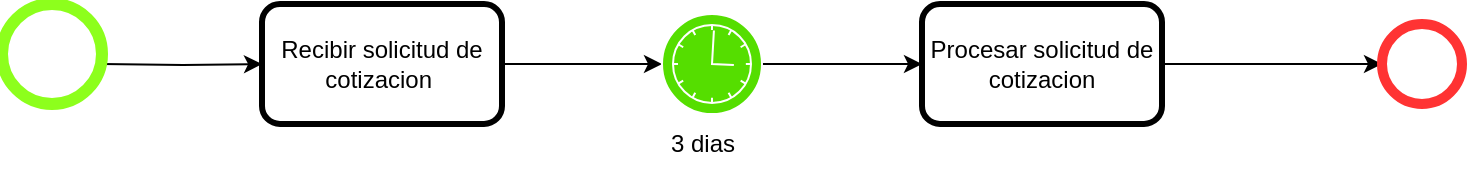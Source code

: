 <mxfile version="20.8.10" type="device"><diagram id="_oPB1Topf4VaAVUMLX2I" name="Página-1"><mxGraphModel dx="1036" dy="614" grid="1" gridSize="10" guides="1" tooltips="1" connect="1" arrows="1" fold="1" page="1" pageScale="1" pageWidth="827" pageHeight="1169" math="0" shadow="0"><root><mxCell id="0"/><mxCell id="1" parent="0"/><mxCell id="nRUIGrUwrvUCrJ1gMzZg-1" style="edgeStyle=orthogonalEdgeStyle;rounded=0;orthogonalLoop=1;jettySize=auto;html=1;exitX=1;exitY=0.5;exitDx=0;exitDy=0;exitPerimeter=0;entryX=0;entryY=0.5;entryDx=0;entryDy=0;" parent="1" target="nRUIGrUwrvUCrJ1gMzZg-3" edge="1"><mxGeometry relative="1" as="geometry"><mxPoint x="80" y="520" as="sourcePoint"/></mxGeometry></mxCell><mxCell id="nRUIGrUwrvUCrJ1gMzZg-2" style="edgeStyle=orthogonalEdgeStyle;rounded=0;orthogonalLoop=1;jettySize=auto;html=1;entryX=0;entryY=0.5;entryDx=0;entryDy=0;strokeColor=#000000;" parent="1" source="nRUIGrUwrvUCrJ1gMzZg-3" edge="1"><mxGeometry relative="1" as="geometry"><mxPoint x="360" y="520" as="targetPoint"/></mxGeometry></mxCell><mxCell id="nRUIGrUwrvUCrJ1gMzZg-3" value="Recibir solicitud de cotizacion&amp;nbsp;" style="rounded=1;whiteSpace=wrap;html=1;strokeColor=#000000;strokeWidth=3;" parent="1" vertex="1"><mxGeometry x="160" y="490" width="120" height="60" as="geometry"/></mxCell><mxCell id="nRUIGrUwrvUCrJ1gMzZg-6" style="edgeStyle=orthogonalEdgeStyle;rounded=0;orthogonalLoop=1;jettySize=auto;html=1;entryX=0;entryY=0.5;entryDx=0;entryDy=0;entryPerimeter=0;strokeColor=#000000;" parent="1" source="nRUIGrUwrvUCrJ1gMzZg-7" target="nRUIGrUwrvUCrJ1gMzZg-8" edge="1"><mxGeometry relative="1" as="geometry"/></mxCell><mxCell id="nRUIGrUwrvUCrJ1gMzZg-7" value="Procesar solicitud de cotizacion" style="rounded=1;whiteSpace=wrap;html=1;strokeColor=#000000;strokeWidth=3;" parent="1" vertex="1"><mxGeometry x="490" y="490" width="120" height="60" as="geometry"/></mxCell><mxCell id="nRUIGrUwrvUCrJ1gMzZg-8" value="" style="points=[[0.145,0.145,0],[0.5,0,0],[0.855,0.145,0],[1,0.5,0],[0.855,0.855,0],[0.5,1,0],[0.145,0.855,0],[0,0.5,0]];shape=mxgraph.bpmn.event;html=1;verticalLabelPosition=bottom;labelBackgroundColor=#ffffff;verticalAlign=top;align=center;perimeter=ellipsePerimeter;outlineConnect=0;aspect=fixed;outline=standard;symbol=general;strokeColor=#FF3333;strokeWidth=5;" parent="1" vertex="1"><mxGeometry x="720" y="500" width="40" height="40" as="geometry"/></mxCell><mxCell id="A2Gu33JnfrxuUXHIEZEp-4" value="" style="points=[[0.145,0.145,0],[0.5,0,0],[0.855,0.145,0],[1,0.5,0],[0.855,0.855,0],[0.5,1,0],[0.145,0.855,0],[0,0.5,0]];shape=mxgraph.bpmn.event;html=1;verticalLabelPosition=bottom;labelBackgroundColor=#ffffff;verticalAlign=top;align=center;perimeter=ellipsePerimeter;outlineConnect=0;aspect=fixed;outline=end;symbol=terminate2;strokeColor=#8DFF1C;fillColor=none;strokeWidth=2;" parent="1" vertex="1"><mxGeometry x="30" y="490" width="50" height="50" as="geometry"/></mxCell><mxCell id="1DnGn9NcZc_cNzhiBKoP-3" style="edgeStyle=orthogonalEdgeStyle;rounded=0;orthogonalLoop=1;jettySize=auto;html=1;exitX=1;exitY=0.5;exitDx=0;exitDy=0;exitPerimeter=0;" parent="1" source="5xPuGPg31s0Zn003dbT9-1" target="nRUIGrUwrvUCrJ1gMzZg-7" edge="1"><mxGeometry relative="1" as="geometry"><mxPoint x="510" y="520" as="sourcePoint"/></mxGeometry></mxCell><mxCell id="1DnGn9NcZc_cNzhiBKoP-5" value="3 dias" style="text;html=1;align=center;verticalAlign=middle;resizable=0;points=[];autosize=1;strokeColor=none;fillColor=none;" parent="1" vertex="1"><mxGeometry x="350" y="545" width="60" height="30" as="geometry"/></mxCell><mxCell id="5xPuGPg31s0Zn003dbT9-1" value="" style="points=[[0.145,0.145,0],[0.5,0,0],[0.855,0.145,0],[1,0.5,0],[0.855,0.855,0],[0.5,1,0],[0.145,0.855,0],[0,0.5,0]];shape=mxgraph.bpmn.event;html=1;verticalLabelPosition=bottom;labelBackgroundColor=#ffffff;verticalAlign=top;align=center;perimeter=ellipsePerimeter;outlineConnect=0;aspect=fixed;outline=standard;symbol=timer;fillColor=#55DE00;strokeColor=#FFFFFF;" vertex="1" parent="1"><mxGeometry x="360" y="495" width="50" height="50" as="geometry"/></mxCell></root></mxGraphModel></diagram></mxfile>